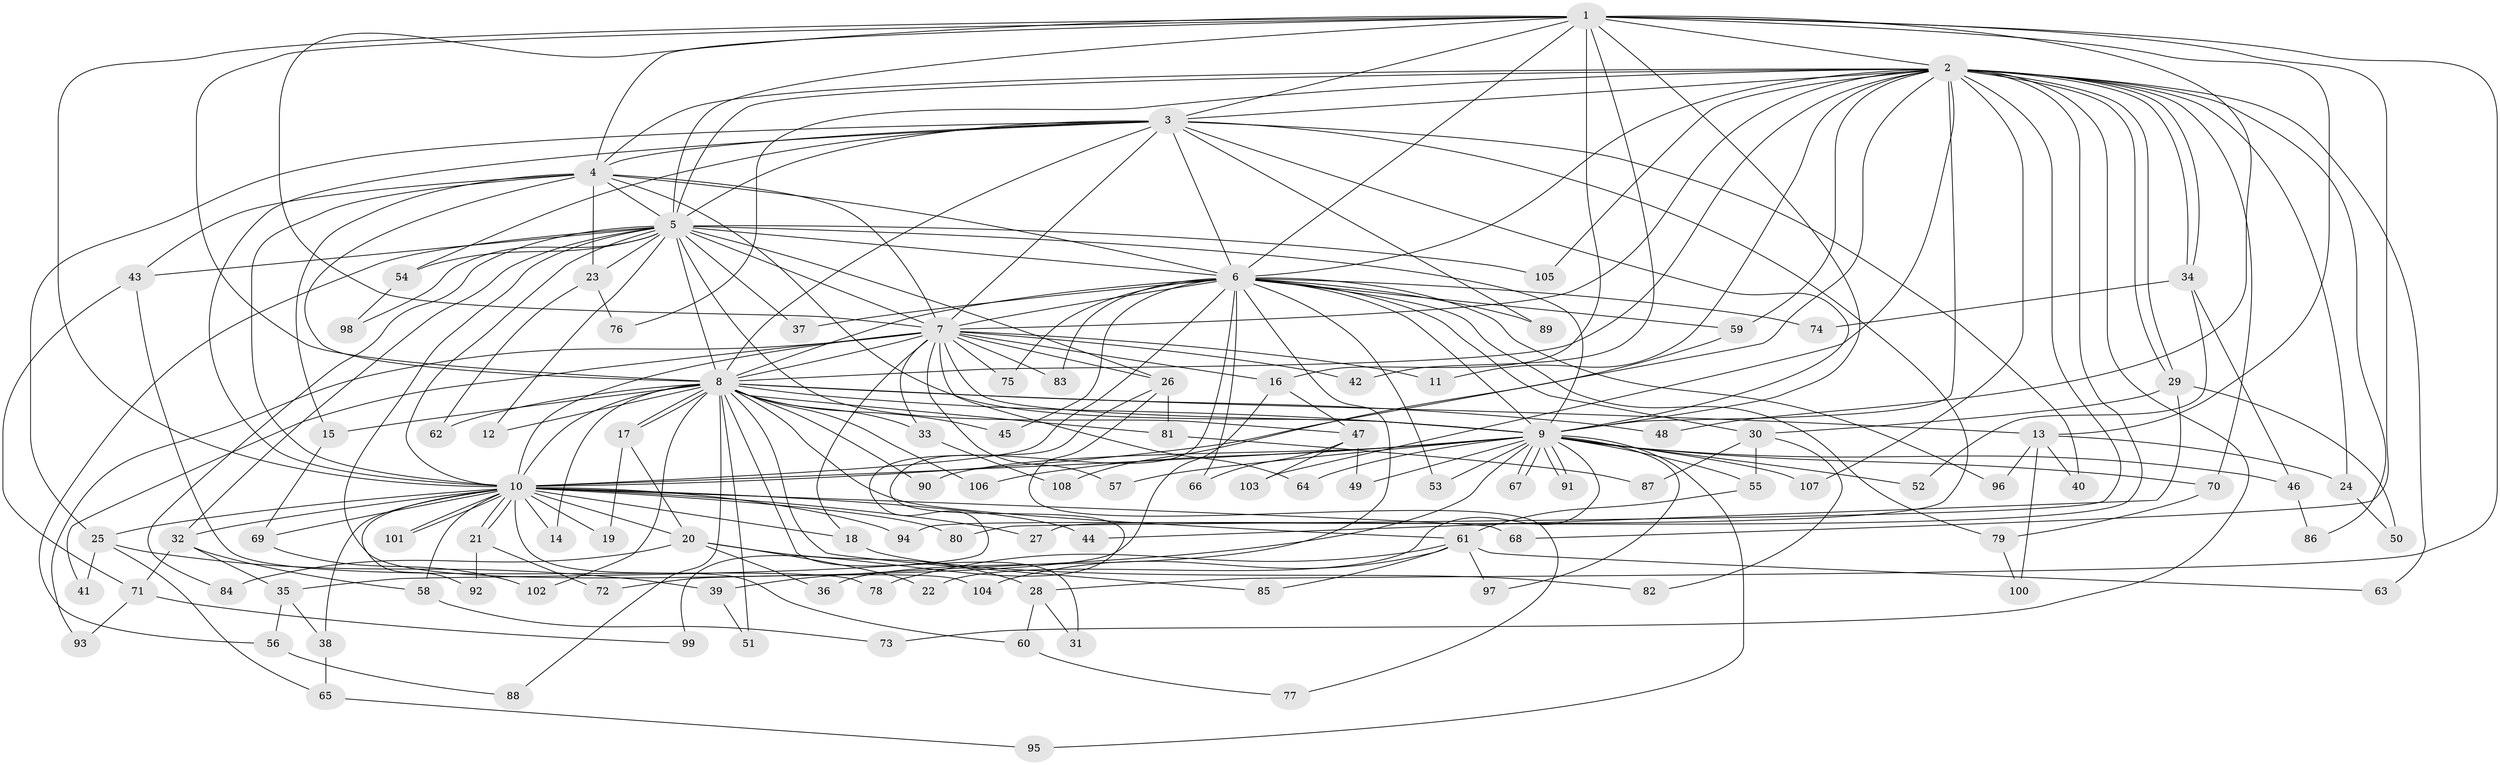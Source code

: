 // coarse degree distribution, {15: 0.037037037037037035, 16: 0.037037037037037035, 14: 0.018518518518518517, 20: 0.018518518518518517, 22: 0.018518518518518517, 2: 0.48148148148148145, 7: 0.05555555555555555, 4: 0.05555555555555555, 3: 0.14814814814814814, 6: 0.05555555555555555, 5: 0.037037037037037035, 10: 0.018518518518518517, 1: 0.018518518518518517}
// Generated by graph-tools (version 1.1) at 2025/49/03/04/25 22:49:44]
// undirected, 108 vertices, 241 edges
graph export_dot {
  node [color=gray90,style=filled];
  1;
  2;
  3;
  4;
  5;
  6;
  7;
  8;
  9;
  10;
  11;
  12;
  13;
  14;
  15;
  16;
  17;
  18;
  19;
  20;
  21;
  22;
  23;
  24;
  25;
  26;
  27;
  28;
  29;
  30;
  31;
  32;
  33;
  34;
  35;
  36;
  37;
  38;
  39;
  40;
  41;
  42;
  43;
  44;
  45;
  46;
  47;
  48;
  49;
  50;
  51;
  52;
  53;
  54;
  55;
  56;
  57;
  58;
  59;
  60;
  61;
  62;
  63;
  64;
  65;
  66;
  67;
  68;
  69;
  70;
  71;
  72;
  73;
  74;
  75;
  76;
  77;
  78;
  79;
  80;
  81;
  82;
  83;
  84;
  85;
  86;
  87;
  88;
  89;
  90;
  91;
  92;
  93;
  94;
  95;
  96;
  97;
  98;
  99;
  100;
  101;
  102;
  103;
  104;
  105;
  106;
  107;
  108;
  1 -- 2;
  1 -- 3;
  1 -- 4;
  1 -- 5;
  1 -- 6;
  1 -- 7;
  1 -- 8;
  1 -- 9;
  1 -- 10;
  1 -- 13;
  1 -- 16;
  1 -- 28;
  1 -- 42;
  1 -- 48;
  1 -- 68;
  2 -- 3;
  2 -- 4;
  2 -- 5;
  2 -- 6;
  2 -- 7;
  2 -- 8;
  2 -- 9;
  2 -- 10;
  2 -- 11;
  2 -- 24;
  2 -- 27;
  2 -- 29;
  2 -- 29;
  2 -- 34;
  2 -- 34;
  2 -- 59;
  2 -- 63;
  2 -- 70;
  2 -- 73;
  2 -- 76;
  2 -- 80;
  2 -- 86;
  2 -- 103;
  2 -- 105;
  2 -- 107;
  3 -- 4;
  3 -- 5;
  3 -- 6;
  3 -- 7;
  3 -- 8;
  3 -- 9;
  3 -- 10;
  3 -- 25;
  3 -- 40;
  3 -- 54;
  3 -- 89;
  3 -- 94;
  4 -- 5;
  4 -- 6;
  4 -- 7;
  4 -- 8;
  4 -- 9;
  4 -- 10;
  4 -- 15;
  4 -- 23;
  4 -- 43;
  5 -- 6;
  5 -- 7;
  5 -- 8;
  5 -- 9;
  5 -- 10;
  5 -- 12;
  5 -- 23;
  5 -- 26;
  5 -- 32;
  5 -- 37;
  5 -- 43;
  5 -- 47;
  5 -- 54;
  5 -- 56;
  5 -- 84;
  5 -- 98;
  5 -- 104;
  5 -- 105;
  6 -- 7;
  6 -- 8;
  6 -- 9;
  6 -- 10;
  6 -- 30;
  6 -- 36;
  6 -- 37;
  6 -- 45;
  6 -- 53;
  6 -- 59;
  6 -- 66;
  6 -- 74;
  6 -- 75;
  6 -- 79;
  6 -- 83;
  6 -- 89;
  6 -- 96;
  6 -- 99;
  7 -- 8;
  7 -- 9;
  7 -- 10;
  7 -- 11;
  7 -- 16;
  7 -- 18;
  7 -- 26;
  7 -- 33;
  7 -- 41;
  7 -- 42;
  7 -- 57;
  7 -- 64;
  7 -- 75;
  7 -- 83;
  7 -- 93;
  8 -- 9;
  8 -- 10;
  8 -- 12;
  8 -- 13;
  8 -- 14;
  8 -- 15;
  8 -- 17;
  8 -- 17;
  8 -- 31;
  8 -- 33;
  8 -- 45;
  8 -- 48;
  8 -- 51;
  8 -- 61;
  8 -- 62;
  8 -- 81;
  8 -- 85;
  8 -- 88;
  8 -- 90;
  8 -- 102;
  8 -- 106;
  9 -- 10;
  9 -- 22;
  9 -- 39;
  9 -- 46;
  9 -- 49;
  9 -- 52;
  9 -- 53;
  9 -- 55;
  9 -- 57;
  9 -- 64;
  9 -- 67;
  9 -- 67;
  9 -- 70;
  9 -- 90;
  9 -- 91;
  9 -- 91;
  9 -- 95;
  9 -- 97;
  9 -- 106;
  9 -- 107;
  10 -- 14;
  10 -- 18;
  10 -- 19;
  10 -- 20;
  10 -- 21;
  10 -- 21;
  10 -- 25;
  10 -- 27;
  10 -- 32;
  10 -- 38;
  10 -- 44;
  10 -- 58;
  10 -- 60;
  10 -- 68;
  10 -- 69;
  10 -- 80;
  10 -- 92;
  10 -- 94;
  10 -- 101;
  10 -- 101;
  13 -- 24;
  13 -- 40;
  13 -- 96;
  13 -- 100;
  15 -- 69;
  16 -- 47;
  16 -- 72;
  17 -- 19;
  17 -- 20;
  18 -- 82;
  20 -- 22;
  20 -- 28;
  20 -- 36;
  20 -- 84;
  21 -- 72;
  21 -- 92;
  23 -- 62;
  23 -- 76;
  24 -- 50;
  25 -- 39;
  25 -- 41;
  25 -- 65;
  26 -- 35;
  26 -- 77;
  26 -- 81;
  28 -- 31;
  28 -- 60;
  29 -- 30;
  29 -- 44;
  29 -- 50;
  30 -- 55;
  30 -- 82;
  30 -- 87;
  32 -- 35;
  32 -- 58;
  32 -- 71;
  33 -- 108;
  34 -- 46;
  34 -- 52;
  34 -- 74;
  35 -- 38;
  35 -- 56;
  38 -- 65;
  39 -- 51;
  43 -- 71;
  43 -- 78;
  46 -- 86;
  47 -- 49;
  47 -- 66;
  47 -- 103;
  54 -- 98;
  55 -- 61;
  56 -- 88;
  58 -- 73;
  59 -- 108;
  60 -- 77;
  61 -- 63;
  61 -- 78;
  61 -- 85;
  61 -- 97;
  61 -- 104;
  65 -- 95;
  69 -- 102;
  70 -- 79;
  71 -- 93;
  71 -- 99;
  79 -- 100;
  81 -- 87;
}
